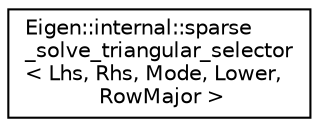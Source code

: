 digraph "Graphical Class Hierarchy"
{
  edge [fontname="Helvetica",fontsize="10",labelfontname="Helvetica",labelfontsize="10"];
  node [fontname="Helvetica",fontsize="10",shape=record];
  rankdir="LR";
  Node1 [label="Eigen::internal::sparse\l_solve_triangular_selector\l\< Lhs, Rhs, Mode, Lower,\l RowMajor \>",height=0.2,width=0.4,color="black", fillcolor="white", style="filled",URL="$struct_eigen_1_1internal_1_1sparse__solve__triangular__selector_3_01_lhs_00_01_rhs_00_01_mode_00_01_lower_00_01_row_major_01_4.html"];
}
